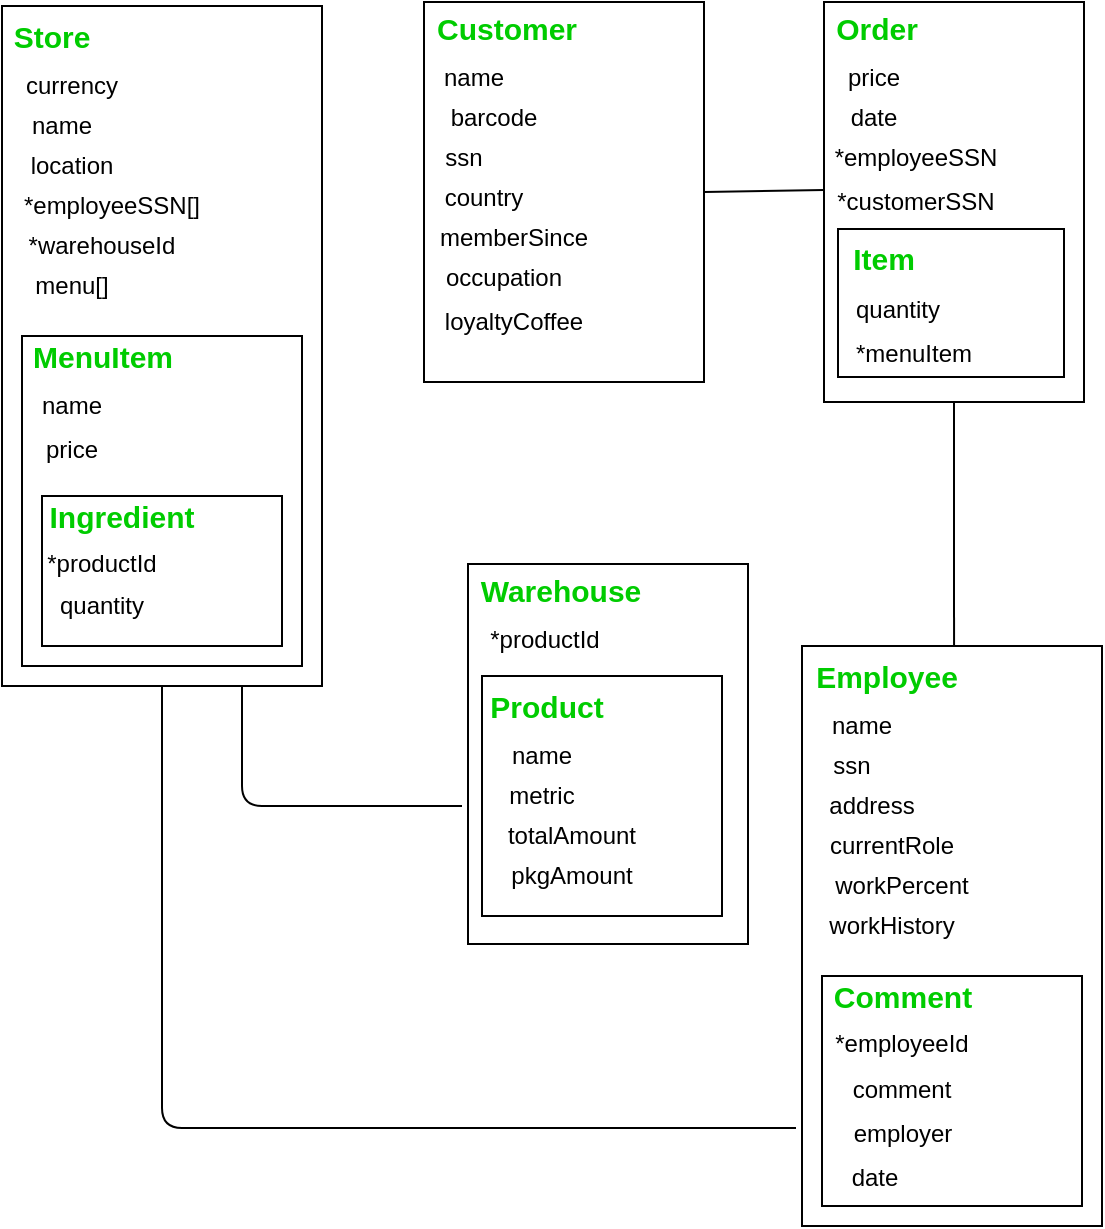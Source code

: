 <mxfile version="10.7.0" type="github"><diagram id="tqnh5flbj072uG361ry3" name="Page-1"><mxGraphModel dx="878" dy="631" grid="1" gridSize="10" guides="1" tooltips="1" connect="1" arrows="1" fold="1" page="1" pageScale="1" pageWidth="827" pageHeight="1169" math="0" shadow="0"><root><mxCell id="0"/><mxCell id="1" parent="0"/><mxCell id="EeYSiC3O-ctxovn7bDcK-67" value="" style="rounded=0;whiteSpace=wrap;html=1;" vertex="1" parent="1"><mxGeometry x="273" y="319" width="140" height="190" as="geometry"/></mxCell><mxCell id="EeYSiC3O-ctxovn7bDcK-1" value="" style="rounded=0;whiteSpace=wrap;html=1;" vertex="1" parent="1"><mxGeometry x="40" y="40" width="160" height="340" as="geometry"/></mxCell><mxCell id="EeYSiC3O-ctxovn7bDcK-2" value="&lt;b&gt;&lt;font style=&quot;font-size: 15px&quot; color=&quot;#00cc00&quot;&gt;Store&lt;/font&gt;&lt;/b&gt;" style="text;html=1;strokeColor=none;fillColor=none;align=center;verticalAlign=middle;whiteSpace=wrap;rounded=0;" vertex="1" parent="1"><mxGeometry x="45" y="40" width="40" height="30" as="geometry"/></mxCell><mxCell id="EeYSiC3O-ctxovn7bDcK-3" value="&lt;div style=&quot;text-align: left&quot;&gt;&lt;span&gt;currency&lt;/span&gt;&lt;/div&gt;" style="text;html=1;strokeColor=none;fillColor=none;align=center;verticalAlign=middle;whiteSpace=wrap;rounded=0;" vertex="1" parent="1"><mxGeometry x="40" y="70" width="70" height="20" as="geometry"/></mxCell><mxCell id="EeYSiC3O-ctxovn7bDcK-6" value="&lt;div style=&quot;text-align: left&quot;&gt;&lt;span&gt;name&lt;/span&gt;&lt;/div&gt;" style="text;html=1;strokeColor=none;fillColor=none;align=center;verticalAlign=middle;whiteSpace=wrap;rounded=0;" vertex="1" parent="1"><mxGeometry x="40" y="90" width="60" height="20" as="geometry"/></mxCell><mxCell id="EeYSiC3O-ctxovn7bDcK-7" value="location" style="text;html=1;strokeColor=none;fillColor=none;align=center;verticalAlign=middle;whiteSpace=wrap;rounded=0;" vertex="1" parent="1"><mxGeometry x="40" y="110" width="70" height="20" as="geometry"/></mxCell><mxCell id="EeYSiC3O-ctxovn7bDcK-8" value="*employeeSSN[]" style="text;html=1;strokeColor=none;fillColor=none;align=center;verticalAlign=middle;whiteSpace=wrap;rounded=0;" vertex="1" parent="1"><mxGeometry x="40" y="130" width="110" height="20" as="geometry"/></mxCell><mxCell id="EeYSiC3O-ctxovn7bDcK-9" value="*warehouseId" style="text;html=1;strokeColor=none;fillColor=none;align=center;verticalAlign=middle;whiteSpace=wrap;rounded=0;" vertex="1" parent="1"><mxGeometry x="40" y="150" width="100" height="20" as="geometry"/></mxCell><mxCell id="EeYSiC3O-ctxovn7bDcK-18" value="menu[]" style="text;html=1;strokeColor=none;fillColor=none;align=center;verticalAlign=middle;whiteSpace=wrap;rounded=0;" vertex="1" parent="1"><mxGeometry x="40" y="170" width="70" height="20" as="geometry"/></mxCell><mxCell id="EeYSiC3O-ctxovn7bDcK-19" value="" style="rounded=0;whiteSpace=wrap;html=1;" vertex="1" parent="1"><mxGeometry x="50" y="205" width="140" height="165" as="geometry"/></mxCell><mxCell id="EeYSiC3O-ctxovn7bDcK-21" value="&lt;font color=&quot;#00cc00&quot; size=&quot;1&quot;&gt;&lt;b style=&quot;font-size: 15px&quot;&gt;MenuItem&lt;/b&gt;&lt;/font&gt;" style="text;html=1;strokeColor=none;fillColor=none;align=center;verticalAlign=middle;whiteSpace=wrap;rounded=0;" vertex="1" parent="1"><mxGeometry x="57.5" y="205" width="65" height="20" as="geometry"/></mxCell><mxCell id="EeYSiC3O-ctxovn7bDcK-22" value="" style="rounded=0;whiteSpace=wrap;html=1;" vertex="1" parent="1"><mxGeometry x="60" y="285" width="120" height="75" as="geometry"/></mxCell><mxCell id="EeYSiC3O-ctxovn7bDcK-23" value="&lt;font color=&quot;#00cc00&quot; size=&quot;1&quot;&gt;&lt;b style=&quot;font-size: 15px&quot;&gt;Ingredient&lt;/b&gt;&lt;/font&gt;" style="text;html=1;strokeColor=none;fillColor=none;align=center;verticalAlign=middle;whiteSpace=wrap;rounded=0;" vertex="1" parent="1"><mxGeometry x="60" y="285" width="80" height="20" as="geometry"/></mxCell><mxCell id="EeYSiC3O-ctxovn7bDcK-24" value="name" style="text;html=1;strokeColor=none;fillColor=none;align=center;verticalAlign=middle;whiteSpace=wrap;rounded=0;" vertex="1" parent="1"><mxGeometry x="50" y="228" width="50" height="23" as="geometry"/></mxCell><mxCell id="EeYSiC3O-ctxovn7bDcK-27" value="price" style="text;html=1;strokeColor=none;fillColor=none;align=center;verticalAlign=middle;whiteSpace=wrap;rounded=0;" vertex="1" parent="1"><mxGeometry x="50" y="250" width="50" height="23" as="geometry"/></mxCell><mxCell id="EeYSiC3O-ctxovn7bDcK-28" value="*productId" style="text;html=1;strokeColor=none;fillColor=none;align=center;verticalAlign=middle;whiteSpace=wrap;rounded=0;" vertex="1" parent="1"><mxGeometry x="60" y="308" width="60" height="22" as="geometry"/></mxCell><mxCell id="EeYSiC3O-ctxovn7bDcK-29" value="quantity" style="text;html=1;strokeColor=none;fillColor=none;align=center;verticalAlign=middle;whiteSpace=wrap;rounded=0;" vertex="1" parent="1"><mxGeometry x="60" y="329" width="60" height="22" as="geometry"/></mxCell><mxCell id="EeYSiC3O-ctxovn7bDcK-32" value="" style="rounded=0;whiteSpace=wrap;html=1;" vertex="1" parent="1"><mxGeometry x="280" y="375" width="120" height="120" as="geometry"/></mxCell><mxCell id="EeYSiC3O-ctxovn7bDcK-33" value="&lt;b&gt;&lt;font style=&quot;font-size: 15px&quot; color=&quot;#00cc00&quot;&gt;Product&lt;/font&gt;&lt;/b&gt;" style="text;html=1;strokeColor=none;fillColor=none;align=center;verticalAlign=middle;whiteSpace=wrap;rounded=0;" vertex="1" parent="1"><mxGeometry x="285" y="375" width="55" height="30" as="geometry"/></mxCell><mxCell id="EeYSiC3O-ctxovn7bDcK-34" value="&lt;div style=&quot;text-align: left&quot;&gt;&lt;span&gt;name&lt;/span&gt;&lt;/div&gt;" style="text;html=1;strokeColor=none;fillColor=none;align=center;verticalAlign=middle;whiteSpace=wrap;rounded=0;" vertex="1" parent="1"><mxGeometry x="280" y="405" width="60" height="20" as="geometry"/></mxCell><mxCell id="EeYSiC3O-ctxovn7bDcK-35" value="&lt;div style=&quot;text-align: left&quot;&gt;&lt;span&gt;metric&lt;/span&gt;&lt;/div&gt;" style="text;html=1;strokeColor=none;fillColor=none;align=center;verticalAlign=middle;whiteSpace=wrap;rounded=0;" vertex="1" parent="1"><mxGeometry x="280" y="425" width="60" height="20" as="geometry"/></mxCell><mxCell id="EeYSiC3O-ctxovn7bDcK-36" value="totalAmount" style="text;html=1;strokeColor=none;fillColor=none;align=center;verticalAlign=middle;whiteSpace=wrap;rounded=0;" vertex="1" parent="1"><mxGeometry x="280" y="445" width="90" height="20" as="geometry"/></mxCell><mxCell id="EeYSiC3O-ctxovn7bDcK-37" value="pkgAmount" style="text;html=1;strokeColor=none;fillColor=none;align=center;verticalAlign=middle;whiteSpace=wrap;rounded=0;" vertex="1" parent="1"><mxGeometry x="280" y="465" width="90" height="20" as="geometry"/></mxCell><mxCell id="EeYSiC3O-ctxovn7bDcK-49" value="" style="rounded=0;whiteSpace=wrap;html=1;" vertex="1" parent="1"><mxGeometry x="440" y="360" width="150" height="290" as="geometry"/></mxCell><mxCell id="EeYSiC3O-ctxovn7bDcK-50" value="&lt;b&gt;&lt;font style=&quot;font-size: 15px&quot; color=&quot;#00cc00&quot;&gt;Employee&lt;/font&gt;&lt;/b&gt;" style="text;html=1;strokeColor=none;fillColor=none;align=center;verticalAlign=middle;whiteSpace=wrap;rounded=0;" vertex="1" parent="1"><mxGeometry x="445" y="360" width="75" height="30" as="geometry"/></mxCell><mxCell id="EeYSiC3O-ctxovn7bDcK-51" value="&lt;div style=&quot;text-align: left&quot;&gt;&lt;span&gt;name&lt;/span&gt;&lt;/div&gt;" style="text;html=1;strokeColor=none;fillColor=none;align=center;verticalAlign=middle;whiteSpace=wrap;rounded=0;" vertex="1" parent="1"><mxGeometry x="440" y="390" width="60" height="20" as="geometry"/></mxCell><mxCell id="EeYSiC3O-ctxovn7bDcK-52" value="&lt;div style=&quot;text-align: left&quot;&gt;&lt;span&gt;ssn&lt;/span&gt;&lt;/div&gt;" style="text;html=1;strokeColor=none;fillColor=none;align=center;verticalAlign=middle;whiteSpace=wrap;rounded=0;" vertex="1" parent="1"><mxGeometry x="440" y="410" width="50" height="20" as="geometry"/></mxCell><mxCell id="EeYSiC3O-ctxovn7bDcK-53" value="address" style="text;html=1;strokeColor=none;fillColor=none;align=center;verticalAlign=middle;whiteSpace=wrap;rounded=0;" vertex="1" parent="1"><mxGeometry x="440" y="430" width="70" height="20" as="geometry"/></mxCell><mxCell id="EeYSiC3O-ctxovn7bDcK-54" value="currentRole" style="text;html=1;strokeColor=none;fillColor=none;align=center;verticalAlign=middle;whiteSpace=wrap;rounded=0;" vertex="1" parent="1"><mxGeometry x="440" y="450" width="90" height="20" as="geometry"/></mxCell><mxCell id="EeYSiC3O-ctxovn7bDcK-55" value="workPercent" style="text;html=1;strokeColor=none;fillColor=none;align=center;verticalAlign=middle;whiteSpace=wrap;rounded=0;" vertex="1" parent="1"><mxGeometry x="440" y="470" width="100" height="20" as="geometry"/></mxCell><mxCell id="EeYSiC3O-ctxovn7bDcK-56" value="workHistory" style="text;html=1;strokeColor=none;fillColor=none;align=center;verticalAlign=middle;whiteSpace=wrap;rounded=0;" vertex="1" parent="1"><mxGeometry x="440" y="490" width="90" height="20" as="geometry"/></mxCell><mxCell id="EeYSiC3O-ctxovn7bDcK-57" value="" style="rounded=0;whiteSpace=wrap;html=1;" vertex="1" parent="1"><mxGeometry x="450" y="525" width="130" height="115" as="geometry"/></mxCell><mxCell id="EeYSiC3O-ctxovn7bDcK-58" value="&lt;font color=&quot;#00cc00&quot; size=&quot;1&quot;&gt;&lt;b style=&quot;font-size: 15px&quot;&gt;Comment&lt;/b&gt;&lt;/font&gt;" style="text;html=1;strokeColor=none;fillColor=none;align=center;verticalAlign=middle;whiteSpace=wrap;rounded=0;" vertex="1" parent="1"><mxGeometry x="457.5" y="525" width="65" height="20" as="geometry"/></mxCell><mxCell id="EeYSiC3O-ctxovn7bDcK-61" value="*employeeId" style="text;html=1;strokeColor=none;fillColor=none;align=center;verticalAlign=middle;whiteSpace=wrap;rounded=0;" vertex="1" parent="1"><mxGeometry x="450" y="548" width="80" height="22" as="geometry"/></mxCell><mxCell id="EeYSiC3O-ctxovn7bDcK-62" value="comment" style="text;html=1;strokeColor=none;fillColor=none;align=center;verticalAlign=middle;whiteSpace=wrap;rounded=0;" vertex="1" parent="1"><mxGeometry x="450" y="570" width="80" height="23" as="geometry"/></mxCell><mxCell id="EeYSiC3O-ctxovn7bDcK-63" value="employer" style="text;html=1;strokeColor=none;fillColor=none;align=center;verticalAlign=middle;whiteSpace=wrap;rounded=0;" vertex="1" parent="1"><mxGeometry x="461.5" y="593" width="57" height="22" as="geometry"/></mxCell><mxCell id="EeYSiC3O-ctxovn7bDcK-64" value="date" style="text;html=1;strokeColor=none;fillColor=none;align=center;verticalAlign=middle;whiteSpace=wrap;rounded=0;" vertex="1" parent="1"><mxGeometry x="463" y="615" width="27" height="22" as="geometry"/></mxCell><mxCell id="EeYSiC3O-ctxovn7bDcK-68" value="&lt;b&gt;&lt;font style=&quot;font-size: 15px&quot; color=&quot;#00cc00&quot;&gt;Warehouse&lt;/font&gt;&lt;/b&gt;" style="text;html=1;strokeColor=none;fillColor=none;align=center;verticalAlign=middle;whiteSpace=wrap;rounded=0;" vertex="1" parent="1"><mxGeometry x="276" y="324" width="87" height="15" as="geometry"/></mxCell><mxCell id="EeYSiC3O-ctxovn7bDcK-69" value="*productId" style="text;html=1;strokeColor=none;fillColor=none;align=center;verticalAlign=middle;whiteSpace=wrap;rounded=0;" vertex="1" parent="1"><mxGeometry x="280" y="347" width="63" height="20" as="geometry"/></mxCell><mxCell id="EeYSiC3O-ctxovn7bDcK-70" value="" style="rounded=0;whiteSpace=wrap;html=1;" vertex="1" parent="1"><mxGeometry x="251" y="38" width="140" height="190" as="geometry"/></mxCell><mxCell id="EeYSiC3O-ctxovn7bDcK-73" value="&lt;div style=&quot;text-align: left&quot;&gt;&lt;span&gt;barcode&lt;/span&gt;&lt;/div&gt;" style="text;html=1;strokeColor=none;fillColor=none;align=center;verticalAlign=middle;whiteSpace=wrap;rounded=0;" vertex="1" parent="1"><mxGeometry x="251" y="86" width="70" height="20" as="geometry"/></mxCell><mxCell id="EeYSiC3O-ctxovn7bDcK-74" value="&lt;div style=&quot;text-align: left&quot;&gt;&lt;span&gt;ssn&lt;/span&gt;&lt;/div&gt;" style="text;html=1;strokeColor=none;fillColor=none;align=center;verticalAlign=middle;whiteSpace=wrap;rounded=0;" vertex="1" parent="1"><mxGeometry x="251" y="106" width="40" height="20" as="geometry"/></mxCell><mxCell id="EeYSiC3O-ctxovn7bDcK-75" value="country" style="text;html=1;strokeColor=none;fillColor=none;align=center;verticalAlign=middle;whiteSpace=wrap;rounded=0;" vertex="1" parent="1"><mxGeometry x="251" y="126" width="60" height="20" as="geometry"/></mxCell><mxCell id="EeYSiC3O-ctxovn7bDcK-76" value="memberSince" style="text;html=1;strokeColor=none;fillColor=none;align=center;verticalAlign=middle;whiteSpace=wrap;rounded=0;" vertex="1" parent="1"><mxGeometry x="251" y="146" width="90" height="20" as="geometry"/></mxCell><mxCell id="EeYSiC3O-ctxovn7bDcK-77" value="&lt;b&gt;&lt;font style=&quot;font-size: 15px&quot; color=&quot;#00cc00&quot;&gt;Customer&lt;/font&gt;&lt;/b&gt;" style="text;html=1;strokeColor=none;fillColor=none;align=center;verticalAlign=middle;whiteSpace=wrap;rounded=0;" vertex="1" parent="1"><mxGeometry x="254" y="43" width="77" height="15" as="geometry"/></mxCell><mxCell id="EeYSiC3O-ctxovn7bDcK-78" value="name" style="text;html=1;strokeColor=none;fillColor=none;align=center;verticalAlign=middle;whiteSpace=wrap;rounded=0;" vertex="1" parent="1"><mxGeometry x="251" y="66" width="50" height="20" as="geometry"/></mxCell><mxCell id="EeYSiC3O-ctxovn7bDcK-79" value="occupation" style="text;html=1;strokeColor=none;fillColor=none;align=center;verticalAlign=middle;whiteSpace=wrap;rounded=0;" vertex="1" parent="1"><mxGeometry x="251" y="166" width="80" height="20" as="geometry"/></mxCell><mxCell id="EeYSiC3O-ctxovn7bDcK-80" value="loyaltyCoffee" style="text;html=1;strokeColor=none;fillColor=none;align=center;verticalAlign=middle;whiteSpace=wrap;rounded=0;" vertex="1" parent="1"><mxGeometry x="251" y="188" width="90" height="20" as="geometry"/></mxCell><mxCell id="EeYSiC3O-ctxovn7bDcK-81" value="" style="rounded=0;whiteSpace=wrap;html=1;" vertex="1" parent="1"><mxGeometry x="451" y="38" width="130" height="200" as="geometry"/></mxCell><mxCell id="EeYSiC3O-ctxovn7bDcK-82" value="" style="rounded=0;whiteSpace=wrap;html=1;" vertex="1" parent="1"><mxGeometry x="458" y="151.5" width="113" height="74" as="geometry"/></mxCell><mxCell id="EeYSiC3O-ctxovn7bDcK-83" value="&lt;b&gt;&lt;font style=&quot;font-size: 15px&quot; color=&quot;#00cc00&quot;&gt;Item&lt;/font&gt;&lt;/b&gt;" style="text;html=1;strokeColor=none;fillColor=none;align=center;verticalAlign=middle;whiteSpace=wrap;rounded=0;" vertex="1" parent="1"><mxGeometry x="461" y="150.5" width="40" height="30" as="geometry"/></mxCell><mxCell id="EeYSiC3O-ctxovn7bDcK-84" value="&lt;div style=&quot;text-align: left&quot;&gt;&lt;span&gt;quantity&lt;/span&gt;&lt;/div&gt;" style="text;html=1;strokeColor=none;fillColor=none;align=center;verticalAlign=middle;whiteSpace=wrap;rounded=0;" vertex="1" parent="1"><mxGeometry x="458" y="181.5" width="60" height="20" as="geometry"/></mxCell><mxCell id="EeYSiC3O-ctxovn7bDcK-85" value="&lt;div style=&quot;text-align: left&quot;&gt;&lt;span&gt;*menuItem&lt;/span&gt;&lt;/div&gt;" style="text;html=1;strokeColor=none;fillColor=none;align=center;verticalAlign=middle;whiteSpace=wrap;rounded=0;" vertex="1" parent="1"><mxGeometry x="461" y="203.5" width="70" height="20" as="geometry"/></mxCell><mxCell id="EeYSiC3O-ctxovn7bDcK-88" value="&lt;b&gt;&lt;font style=&quot;font-size: 15px&quot; color=&quot;#00cc00&quot;&gt;Order&lt;/font&gt;&lt;/b&gt;" style="text;html=1;strokeColor=none;fillColor=none;align=center;verticalAlign=middle;whiteSpace=wrap;rounded=0;" vertex="1" parent="1"><mxGeometry x="454" y="43" width="47" height="15" as="geometry"/></mxCell><mxCell id="EeYSiC3O-ctxovn7bDcK-89" value="price" style="text;html=1;strokeColor=none;fillColor=none;align=center;verticalAlign=middle;whiteSpace=wrap;rounded=0;" vertex="1" parent="1"><mxGeometry x="451" y="66" width="50" height="20" as="geometry"/></mxCell><mxCell id="EeYSiC3O-ctxovn7bDcK-91" value="date" style="text;html=1;strokeColor=none;fillColor=none;align=center;verticalAlign=middle;whiteSpace=wrap;rounded=0;" vertex="1" parent="1"><mxGeometry x="451" y="86" width="50" height="20" as="geometry"/></mxCell><mxCell id="EeYSiC3O-ctxovn7bDcK-92" value="*employeeSSN" style="text;html=1;strokeColor=none;fillColor=none;align=center;verticalAlign=middle;whiteSpace=wrap;rounded=0;" vertex="1" parent="1"><mxGeometry x="463" y="106" width="68" height="20" as="geometry"/></mxCell><mxCell id="EeYSiC3O-ctxovn7bDcK-93" value="*customerSSN" style="text;html=1;strokeColor=none;fillColor=none;align=center;verticalAlign=middle;whiteSpace=wrap;rounded=0;" vertex="1" parent="1"><mxGeometry x="453" y="128" width="88" height="20" as="geometry"/></mxCell><mxCell id="EeYSiC3O-ctxovn7bDcK-94" value="" style="endArrow=none;html=1;entryX=0.5;entryY=1;entryDx=0;entryDy=0;exitX=0.947;exitY=0;exitDx=0;exitDy=0;exitPerimeter=0;" edge="1" parent="1" source="EeYSiC3O-ctxovn7bDcK-50" target="EeYSiC3O-ctxovn7bDcK-81"><mxGeometry width="50" height="50" relative="1" as="geometry"><mxPoint x="510" y="330" as="sourcePoint"/><mxPoint x="560" y="280" as="targetPoint"/></mxGeometry></mxCell><mxCell id="EeYSiC3O-ctxovn7bDcK-95" value="" style="endArrow=none;html=1;entryX=0;entryY=0.47;entryDx=0;entryDy=0;exitX=1;exitY=0.5;exitDx=0;exitDy=0;entryPerimeter=0;" edge="1" parent="1" source="EeYSiC3O-ctxovn7bDcK-70" target="EeYSiC3O-ctxovn7bDcK-81"><mxGeometry width="50" height="50" relative="1" as="geometry"><mxPoint x="401" y="318" as="sourcePoint"/><mxPoint x="451" y="268" as="targetPoint"/></mxGeometry></mxCell><mxCell id="EeYSiC3O-ctxovn7bDcK-96" value="" style="endArrow=none;html=1;entryX=0.5;entryY=1;entryDx=0;entryDy=0;" edge="1" parent="1" target="EeYSiC3O-ctxovn7bDcK-1"><mxGeometry width="50" height="50" relative="1" as="geometry"><mxPoint x="437" y="601" as="sourcePoint"/><mxPoint x="150" y="380" as="targetPoint"/><Array as="points"><mxPoint x="120" y="601"/></Array></mxGeometry></mxCell><mxCell id="EeYSiC3O-ctxovn7bDcK-97" value="" style="endArrow=none;html=1;entryX=0.75;entryY=1;entryDx=0;entryDy=0;" edge="1" parent="1" target="EeYSiC3O-ctxovn7bDcK-1"><mxGeometry width="50" height="50" relative="1" as="geometry"><mxPoint x="270" y="440" as="sourcePoint"/><mxPoint x="210" y="400" as="targetPoint"/><Array as="points"><mxPoint x="160" y="440"/></Array></mxGeometry></mxCell></root></mxGraphModel></diagram></mxfile>